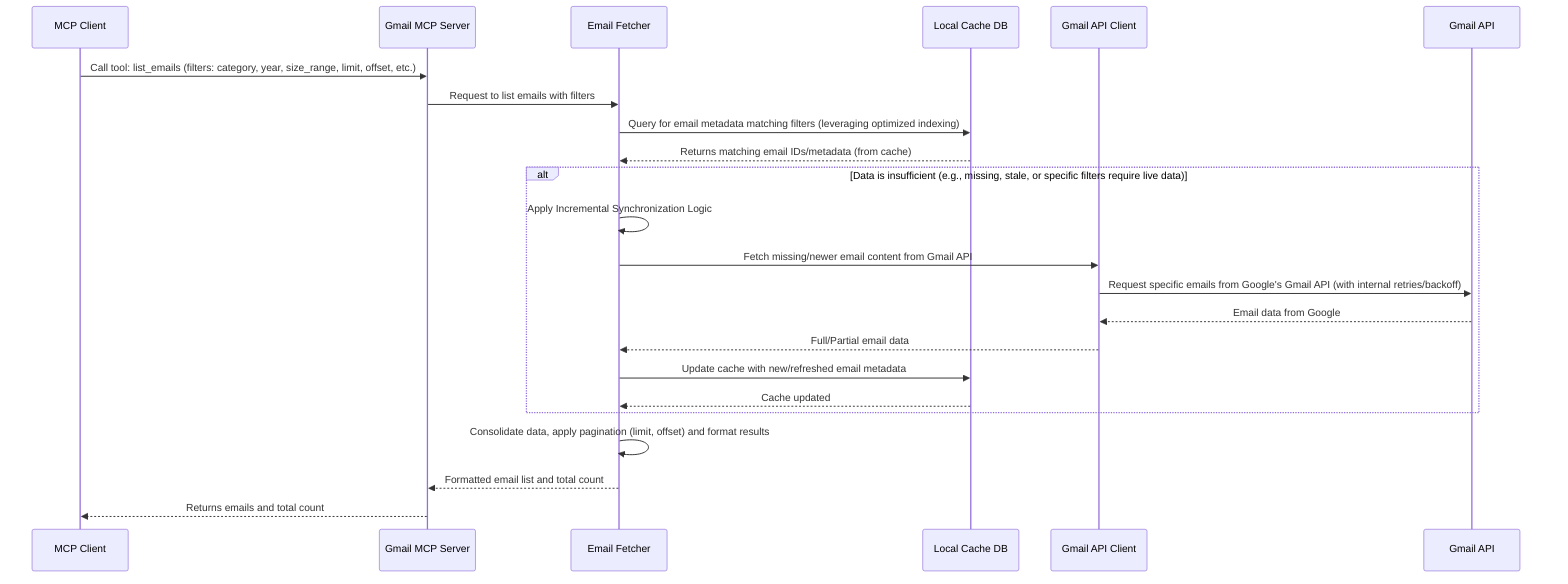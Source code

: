sequenceDiagram
    participant Client as MCP Client
    participant Server as Gmail MCP Server
    participant EmailFetcher as Email Fetcher
    participant LocalCacheDB as Local Cache DB
    participant GmailAPIClient as Gmail API Client
    participant GmailAPI as Gmail API

    Client->>Server: Call tool: list_emails (filters: category, year, size_range, limit, offset, etc.)
    Server->>EmailFetcher: Request to list emails with filters
    EmailFetcher->>LocalCacheDB: Query for email metadata matching filters (leveraging optimized indexing)
    LocalCacheDB-->>EmailFetcher: Returns matching email IDs/metadata (from cache)

    alt Data is insufficient (e.g., missing, stale, or specific filters require live data)
        EmailFetcher->>EmailFetcher: Apply Incremental Synchronization Logic
        EmailFetcher->>GmailAPIClient: Fetch missing/newer email content from Gmail API
        GmailAPIClient->>GmailAPI: Request specific emails from Google's Gmail API (with internal retries/backoff)
        GmailAPI-->>GmailAPIClient: Email data from Google
        GmailAPIClient-->>EmailFetcher: Full/Partial email data
        EmailFetcher->>LocalCacheDB: Update cache with new/refreshed email metadata
        LocalCacheDB-->>EmailFetcher: Cache updated
    end

    EmailFetcher->>EmailFetcher: Consolidate data, apply pagination (limit, offset) and format results
    EmailFetcher-->>Server: Formatted email list and total count
    Server-->>Client: Returns emails and total count